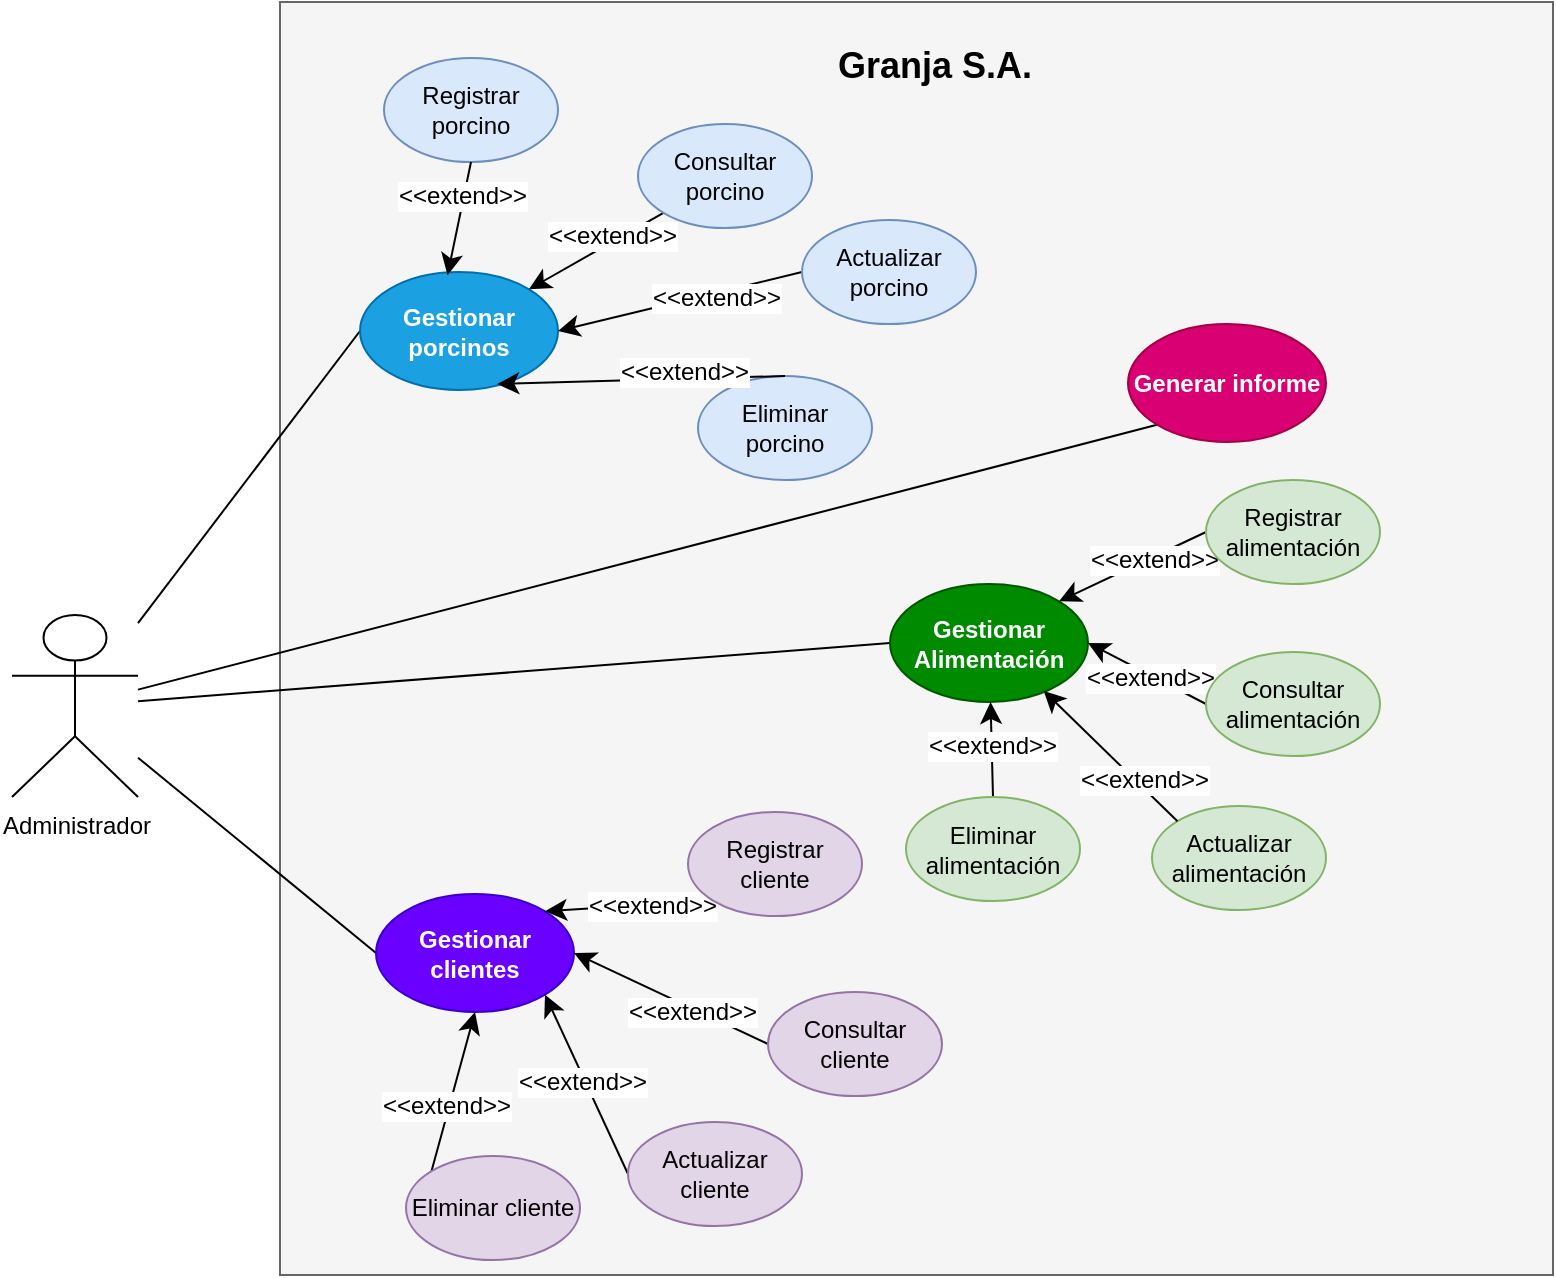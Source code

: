 <mxfile version="28.1.1">
  <diagram name="Página-1" id="gbBm3O7HYZ3LbT1UAqhM">
    <mxGraphModel dx="1303" dy="734" grid="0" gridSize="10" guides="1" tooltips="1" connect="1" arrows="1" fold="1" page="0" pageScale="1" pageWidth="827" pageHeight="1169" math="0" shadow="0">
      <root>
        <mxCell id="0" />
        <mxCell id="1" parent="0" />
        <mxCell id="u2rl3dbb-hcfmXuqSU7z-1" value="Administrador" style="shape=umlActor;verticalLabelPosition=bottom;verticalAlign=top;html=1;outlineConnect=0;" vertex="1" parent="1">
          <mxGeometry x="203" y="434.5" width="63" height="91" as="geometry" />
        </mxCell>
        <mxCell id="u2rl3dbb-hcfmXuqSU7z-2" value="" style="whiteSpace=wrap;html=1;aspect=fixed;fillColor=#f5f5f5;fontColor=#333333;strokeColor=#666666;" vertex="1" parent="1">
          <mxGeometry x="337" y="128" width="636.5" height="636.5" as="geometry" />
        </mxCell>
        <mxCell id="u2rl3dbb-hcfmXuqSU7z-55" style="edgeStyle=none;curved=1;rounded=0;orthogonalLoop=1;jettySize=auto;html=1;exitX=0;exitY=0.5;exitDx=0;exitDy=0;fontSize=12;endArrow=none;endFill=0;" edge="1" parent="1" source="u2rl3dbb-hcfmXuqSU7z-3" target="u2rl3dbb-hcfmXuqSU7z-1">
          <mxGeometry relative="1" as="geometry" />
        </mxCell>
        <mxCell id="u2rl3dbb-hcfmXuqSU7z-3" value="Gestionar porcinos" style="ellipse;whiteSpace=wrap;html=1;fillColor=#1ba1e2;strokeColor=#006EAF;fontColor=#ffffff;fontStyle=1" vertex="1" parent="1">
          <mxGeometry x="377" y="263" width="99" height="59" as="geometry" />
        </mxCell>
        <mxCell id="u2rl3dbb-hcfmXuqSU7z-4" value="Registrar porcino" style="ellipse;whiteSpace=wrap;html=1;fillColor=#dae8fc;strokeColor=#6c8ebf;" vertex="1" parent="1">
          <mxGeometry x="389" y="156" width="87" height="52" as="geometry" />
        </mxCell>
        <mxCell id="u2rl3dbb-hcfmXuqSU7z-45" style="edgeStyle=none;curved=1;rounded=0;orthogonalLoop=1;jettySize=auto;html=1;exitX=0;exitY=1;exitDx=0;exitDy=0;entryX=1;entryY=0;entryDx=0;entryDy=0;fontSize=12;startSize=8;endSize=8;" edge="1" parent="1" source="u2rl3dbb-hcfmXuqSU7z-5" target="u2rl3dbb-hcfmXuqSU7z-3">
          <mxGeometry relative="1" as="geometry" />
        </mxCell>
        <mxCell id="u2rl3dbb-hcfmXuqSU7z-48" value="&amp;lt;&amp;lt;extend&amp;gt;&amp;gt;" style="edgeLabel;html=1;align=center;verticalAlign=middle;resizable=0;points=[];fontSize=12;" vertex="1" connectable="0" parent="u2rl3dbb-hcfmXuqSU7z-45">
          <mxGeometry x="-0.277" y="-3" relative="1" as="geometry">
            <mxPoint as="offset" />
          </mxGeometry>
        </mxCell>
        <mxCell id="u2rl3dbb-hcfmXuqSU7z-5" value="Consultar porcino" style="ellipse;whiteSpace=wrap;html=1;fillColor=#dae8fc;strokeColor=#6c8ebf;" vertex="1" parent="1">
          <mxGeometry x="516" y="189" width="87" height="52" as="geometry" />
        </mxCell>
        <mxCell id="u2rl3dbb-hcfmXuqSU7z-44" style="edgeStyle=none;curved=1;rounded=0;orthogonalLoop=1;jettySize=auto;html=1;exitX=0;exitY=0.5;exitDx=0;exitDy=0;entryX=1;entryY=0.5;entryDx=0;entryDy=0;fontSize=12;startSize=8;endSize=8;" edge="1" parent="1" source="u2rl3dbb-hcfmXuqSU7z-6" target="u2rl3dbb-hcfmXuqSU7z-3">
          <mxGeometry relative="1" as="geometry" />
        </mxCell>
        <mxCell id="u2rl3dbb-hcfmXuqSU7z-49" value="&amp;lt;&amp;lt;extend&amp;gt;&amp;gt;" style="edgeLabel;html=1;align=center;verticalAlign=middle;resizable=0;points=[];fontSize=12;" vertex="1" connectable="0" parent="u2rl3dbb-hcfmXuqSU7z-44">
          <mxGeometry x="-0.281" y="2" relative="1" as="geometry">
            <mxPoint as="offset" />
          </mxGeometry>
        </mxCell>
        <mxCell id="u2rl3dbb-hcfmXuqSU7z-6" value="Actualizar porcino" style="ellipse;whiteSpace=wrap;html=1;fillColor=#dae8fc;strokeColor=#6c8ebf;" vertex="1" parent="1">
          <mxGeometry x="598" y="237" width="87" height="52" as="geometry" />
        </mxCell>
        <mxCell id="u2rl3dbb-hcfmXuqSU7z-7" value="Eliminar porcino" style="ellipse;whiteSpace=wrap;html=1;fillColor=#dae8fc;strokeColor=#6c8ebf;" vertex="1" parent="1">
          <mxGeometry x="546" y="315" width="87" height="52" as="geometry" />
        </mxCell>
        <mxCell id="u2rl3dbb-hcfmXuqSU7z-58" style="edgeStyle=none;curved=1;rounded=0;orthogonalLoop=1;jettySize=auto;html=1;exitX=0;exitY=0.5;exitDx=0;exitDy=0;fontSize=12;endArrow=none;endFill=0;" edge="1" parent="1" source="u2rl3dbb-hcfmXuqSU7z-8" target="u2rl3dbb-hcfmXuqSU7z-1">
          <mxGeometry relative="1" as="geometry" />
        </mxCell>
        <mxCell id="u2rl3dbb-hcfmXuqSU7z-8" value="Gestionar clientes" style="ellipse;whiteSpace=wrap;html=1;fillColor=#6a00ff;fontColor=#ffffff;strokeColor=#3700CC;fontStyle=1" vertex="1" parent="1">
          <mxGeometry x="385" y="574" width="99" height="59" as="geometry" />
        </mxCell>
        <mxCell id="u2rl3dbb-hcfmXuqSU7z-26" style="edgeStyle=none;curved=1;rounded=0;orthogonalLoop=1;jettySize=auto;html=1;exitX=0;exitY=1;exitDx=0;exitDy=0;entryX=1;entryY=0;entryDx=0;entryDy=0;fontSize=12;startSize=8;endSize=8;" edge="1" parent="1" source="u2rl3dbb-hcfmXuqSU7z-9" target="u2rl3dbb-hcfmXuqSU7z-8">
          <mxGeometry relative="1" as="geometry" />
        </mxCell>
        <mxCell id="u2rl3dbb-hcfmXuqSU7z-31" value="&amp;lt;&amp;lt;extend&amp;gt;&amp;gt;" style="edgeLabel;html=1;align=center;verticalAlign=middle;resizable=0;points=[];fontSize=12;" vertex="1" connectable="0" parent="u2rl3dbb-hcfmXuqSU7z-26">
          <mxGeometry x="-0.26" relative="1" as="geometry">
            <mxPoint as="offset" />
          </mxGeometry>
        </mxCell>
        <mxCell id="u2rl3dbb-hcfmXuqSU7z-9" value="Registrar cliente" style="ellipse;whiteSpace=wrap;html=1;fillColor=#e1d5e7;strokeColor=#9673a6;" vertex="1" parent="1">
          <mxGeometry x="541" y="533" width="87" height="52" as="geometry" />
        </mxCell>
        <mxCell id="u2rl3dbb-hcfmXuqSU7z-27" style="edgeStyle=none;curved=1;rounded=0;orthogonalLoop=1;jettySize=auto;html=1;exitX=0;exitY=0.5;exitDx=0;exitDy=0;entryX=1;entryY=0.5;entryDx=0;entryDy=0;fontSize=12;startSize=8;endSize=8;" edge="1" parent="1" source="u2rl3dbb-hcfmXuqSU7z-10" target="u2rl3dbb-hcfmXuqSU7z-8">
          <mxGeometry relative="1" as="geometry" />
        </mxCell>
        <mxCell id="u2rl3dbb-hcfmXuqSU7z-30" value="&amp;lt;&amp;lt;extend&amp;gt;&amp;gt;" style="edgeLabel;html=1;align=center;verticalAlign=middle;resizable=0;points=[];fontSize=12;" vertex="1" connectable="0" parent="u2rl3dbb-hcfmXuqSU7z-27">
          <mxGeometry x="-0.221" y="1" relative="1" as="geometry">
            <mxPoint as="offset" />
          </mxGeometry>
        </mxCell>
        <mxCell id="u2rl3dbb-hcfmXuqSU7z-10" value="Consultar cliente" style="ellipse;whiteSpace=wrap;html=1;fillColor=#e1d5e7;strokeColor=#9673a6;" vertex="1" parent="1">
          <mxGeometry x="581" y="623" width="87" height="52" as="geometry" />
        </mxCell>
        <mxCell id="u2rl3dbb-hcfmXuqSU7z-28" style="edgeStyle=none;curved=1;rounded=0;orthogonalLoop=1;jettySize=auto;html=1;exitX=0;exitY=0.5;exitDx=0;exitDy=0;entryX=1;entryY=1;entryDx=0;entryDy=0;fontSize=12;startSize=8;endSize=8;" edge="1" parent="1" source="u2rl3dbb-hcfmXuqSU7z-11" target="u2rl3dbb-hcfmXuqSU7z-8">
          <mxGeometry relative="1" as="geometry" />
        </mxCell>
        <mxCell id="u2rl3dbb-hcfmXuqSU7z-32" value="&amp;lt;&amp;lt;extend&amp;gt;&amp;gt;" style="edgeLabel;html=1;align=center;verticalAlign=middle;resizable=0;points=[];fontSize=12;" vertex="1" connectable="0" parent="u2rl3dbb-hcfmXuqSU7z-28">
          <mxGeometry x="0.052" y="2" relative="1" as="geometry">
            <mxPoint as="offset" />
          </mxGeometry>
        </mxCell>
        <mxCell id="u2rl3dbb-hcfmXuqSU7z-11" value="Actualizar cliente" style="ellipse;whiteSpace=wrap;html=1;fillColor=#e1d5e7;strokeColor=#9673a6;" vertex="1" parent="1">
          <mxGeometry x="511" y="688" width="87" height="52" as="geometry" />
        </mxCell>
        <mxCell id="u2rl3dbb-hcfmXuqSU7z-29" style="edgeStyle=none;curved=1;rounded=0;orthogonalLoop=1;jettySize=auto;html=1;exitX=0;exitY=0;exitDx=0;exitDy=0;entryX=0.5;entryY=1;entryDx=0;entryDy=0;fontSize=12;startSize=8;endSize=8;" edge="1" parent="1" source="u2rl3dbb-hcfmXuqSU7z-12" target="u2rl3dbb-hcfmXuqSU7z-8">
          <mxGeometry relative="1" as="geometry" />
        </mxCell>
        <mxCell id="u2rl3dbb-hcfmXuqSU7z-33" value="&amp;lt;&amp;lt;extend&amp;gt;&amp;gt;" style="edgeLabel;html=1;align=center;verticalAlign=middle;resizable=0;points=[];fontSize=12;" vertex="1" connectable="0" parent="u2rl3dbb-hcfmXuqSU7z-29">
          <mxGeometry x="-0.182" y="2" relative="1" as="geometry">
            <mxPoint as="offset" />
          </mxGeometry>
        </mxCell>
        <mxCell id="u2rl3dbb-hcfmXuqSU7z-12" value="Eliminar cliente" style="ellipse;whiteSpace=wrap;html=1;fillColor=#e1d5e7;strokeColor=#9673a6;" vertex="1" parent="1">
          <mxGeometry x="400" y="705" width="87" height="52" as="geometry" />
        </mxCell>
        <mxCell id="u2rl3dbb-hcfmXuqSU7z-57" style="edgeStyle=none;curved=1;rounded=0;orthogonalLoop=1;jettySize=auto;html=1;exitX=0;exitY=0.5;exitDx=0;exitDy=0;fontSize=12;endArrow=none;endFill=0;" edge="1" parent="1" source="u2rl3dbb-hcfmXuqSU7z-13" target="u2rl3dbb-hcfmXuqSU7z-1">
          <mxGeometry relative="1" as="geometry" />
        </mxCell>
        <mxCell id="u2rl3dbb-hcfmXuqSU7z-13" value="Gestionar Alimentación" style="ellipse;whiteSpace=wrap;html=1;fillColor=#008a00;fontColor=#ffffff;strokeColor=#005700;fontStyle=1" vertex="1" parent="1">
          <mxGeometry x="642" y="419" width="99" height="59" as="geometry" />
        </mxCell>
        <mxCell id="u2rl3dbb-hcfmXuqSU7z-36" style="edgeStyle=none;curved=1;rounded=0;orthogonalLoop=1;jettySize=auto;html=1;exitX=0;exitY=0.5;exitDx=0;exitDy=0;entryX=1;entryY=0;entryDx=0;entryDy=0;fontSize=12;startSize=8;endSize=8;" edge="1" parent="1" source="u2rl3dbb-hcfmXuqSU7z-14" target="u2rl3dbb-hcfmXuqSU7z-13">
          <mxGeometry relative="1" as="geometry" />
        </mxCell>
        <mxCell id="u2rl3dbb-hcfmXuqSU7z-42" value="&amp;lt;&amp;lt;extend&amp;gt;&amp;gt;" style="edgeLabel;html=1;align=center;verticalAlign=middle;resizable=0;points=[];fontSize=12;" vertex="1" connectable="0" parent="u2rl3dbb-hcfmXuqSU7z-36">
          <mxGeometry x="-0.275" y="1" relative="1" as="geometry">
            <mxPoint as="offset" />
          </mxGeometry>
        </mxCell>
        <mxCell id="u2rl3dbb-hcfmXuqSU7z-14" value="Registrar alimentación" style="ellipse;whiteSpace=wrap;html=1;fillColor=#d5e8d4;strokeColor=#82b366;" vertex="1" parent="1">
          <mxGeometry x="800" y="367" width="87" height="52" as="geometry" />
        </mxCell>
        <mxCell id="u2rl3dbb-hcfmXuqSU7z-38" style="edgeStyle=none;curved=1;rounded=0;orthogonalLoop=1;jettySize=auto;html=1;exitX=0;exitY=0.5;exitDx=0;exitDy=0;entryX=1;entryY=0.5;entryDx=0;entryDy=0;fontSize=12;startSize=8;endSize=8;" edge="1" parent="1" source="u2rl3dbb-hcfmXuqSU7z-15" target="u2rl3dbb-hcfmXuqSU7z-13">
          <mxGeometry relative="1" as="geometry" />
        </mxCell>
        <mxCell id="u2rl3dbb-hcfmXuqSU7z-41" value="&amp;lt;&amp;lt;extend&amp;gt;&amp;gt;" style="edgeLabel;html=1;align=center;verticalAlign=middle;resizable=0;points=[];fontSize=12;" vertex="1" connectable="0" parent="u2rl3dbb-hcfmXuqSU7z-38">
          <mxGeometry x="-0.066" y="1" relative="1" as="geometry">
            <mxPoint as="offset" />
          </mxGeometry>
        </mxCell>
        <mxCell id="u2rl3dbb-hcfmXuqSU7z-15" value="Consultar alimentación" style="ellipse;whiteSpace=wrap;html=1;fillColor=#d5e8d4;strokeColor=#82b366;" vertex="1" parent="1">
          <mxGeometry x="800" y="453" width="87" height="52" as="geometry" />
        </mxCell>
        <mxCell id="u2rl3dbb-hcfmXuqSU7z-16" value="Actualizar alimentación" style="ellipse;whiteSpace=wrap;html=1;fillColor=#d5e8d4;strokeColor=#82b366;" vertex="1" parent="1">
          <mxGeometry x="773" y="530" width="87" height="52" as="geometry" />
        </mxCell>
        <mxCell id="u2rl3dbb-hcfmXuqSU7z-34" style="edgeStyle=none;curved=1;rounded=0;orthogonalLoop=1;jettySize=auto;html=1;exitX=0.5;exitY=0;exitDx=0;exitDy=0;fontSize=12;startSize=8;endSize=8;" edge="1" parent="1" source="u2rl3dbb-hcfmXuqSU7z-17" target="u2rl3dbb-hcfmXuqSU7z-13">
          <mxGeometry relative="1" as="geometry" />
        </mxCell>
        <mxCell id="u2rl3dbb-hcfmXuqSU7z-40" value="&amp;lt;&amp;lt;extend&amp;gt;&amp;gt;" style="edgeLabel;html=1;align=center;verticalAlign=middle;resizable=0;points=[];fontSize=12;" vertex="1" connectable="0" parent="u2rl3dbb-hcfmXuqSU7z-34">
          <mxGeometry x="0.073" relative="1" as="geometry">
            <mxPoint as="offset" />
          </mxGeometry>
        </mxCell>
        <mxCell id="u2rl3dbb-hcfmXuqSU7z-17" value="Eliminar alimentación" style="ellipse;whiteSpace=wrap;html=1;fillColor=#d5e8d4;strokeColor=#82b366;" vertex="1" parent="1">
          <mxGeometry x="650" y="525.5" width="87" height="52" as="geometry" />
        </mxCell>
        <mxCell id="u2rl3dbb-hcfmXuqSU7z-56" style="edgeStyle=none;curved=1;rounded=0;orthogonalLoop=1;jettySize=auto;html=1;exitX=0;exitY=1;exitDx=0;exitDy=0;fontSize=12;endArrow=none;endFill=0;" edge="1" parent="1" source="u2rl3dbb-hcfmXuqSU7z-18" target="u2rl3dbb-hcfmXuqSU7z-1">
          <mxGeometry relative="1" as="geometry" />
        </mxCell>
        <mxCell id="u2rl3dbb-hcfmXuqSU7z-18" value="Generar informe" style="ellipse;whiteSpace=wrap;html=1;fillColor=#d80073;fontColor=#ffffff;strokeColor=#A50040;fontStyle=1" vertex="1" parent="1">
          <mxGeometry x="761" y="289" width="99" height="59" as="geometry" />
        </mxCell>
        <mxCell id="u2rl3dbb-hcfmXuqSU7z-37" style="edgeStyle=none;curved=1;rounded=0;orthogonalLoop=1;jettySize=auto;html=1;exitX=0;exitY=0;exitDx=0;exitDy=0;entryX=0.776;entryY=0.905;entryDx=0;entryDy=0;entryPerimeter=0;fontSize=12;startSize=8;endSize=8;" edge="1" parent="1" source="u2rl3dbb-hcfmXuqSU7z-16" target="u2rl3dbb-hcfmXuqSU7z-13">
          <mxGeometry relative="1" as="geometry" />
        </mxCell>
        <mxCell id="u2rl3dbb-hcfmXuqSU7z-39" value="&amp;lt;&amp;lt;extend&amp;gt;&amp;gt;" style="edgeLabel;html=1;align=center;verticalAlign=middle;resizable=0;points=[];fontSize=12;" vertex="1" connectable="0" parent="u2rl3dbb-hcfmXuqSU7z-37">
          <mxGeometry x="-0.42" y="-3" relative="1" as="geometry">
            <mxPoint as="offset" />
          </mxGeometry>
        </mxCell>
        <mxCell id="u2rl3dbb-hcfmXuqSU7z-46" style="edgeStyle=none;curved=1;rounded=0;orthogonalLoop=1;jettySize=auto;html=1;exitX=0.5;exitY=1;exitDx=0;exitDy=0;entryX=0.442;entryY=0.027;entryDx=0;entryDy=0;entryPerimeter=0;fontSize=12;startSize=8;endSize=8;" edge="1" parent="1" source="u2rl3dbb-hcfmXuqSU7z-4" target="u2rl3dbb-hcfmXuqSU7z-3">
          <mxGeometry relative="1" as="geometry" />
        </mxCell>
        <mxCell id="u2rl3dbb-hcfmXuqSU7z-47" value="&amp;lt;&amp;lt;extend&amp;gt;&amp;gt;" style="edgeLabel;html=1;align=center;verticalAlign=middle;resizable=0;points=[];fontSize=12;" vertex="1" connectable="0" parent="u2rl3dbb-hcfmXuqSU7z-46">
          <mxGeometry x="-0.391" y="-1" relative="1" as="geometry">
            <mxPoint as="offset" />
          </mxGeometry>
        </mxCell>
        <mxCell id="u2rl3dbb-hcfmXuqSU7z-51" style="edgeStyle=none;curved=1;rounded=0;orthogonalLoop=1;jettySize=auto;html=1;exitX=0.5;exitY=0;exitDx=0;exitDy=0;entryX=0.693;entryY=0.949;entryDx=0;entryDy=0;entryPerimeter=0;fontSize=12;startSize=8;endSize=8;" edge="1" parent="1" source="u2rl3dbb-hcfmXuqSU7z-7" target="u2rl3dbb-hcfmXuqSU7z-3">
          <mxGeometry relative="1" as="geometry" />
        </mxCell>
        <mxCell id="u2rl3dbb-hcfmXuqSU7z-52" value="&amp;lt;&amp;lt;extend&amp;gt;&amp;gt;" style="edgeLabel;html=1;align=center;verticalAlign=middle;resizable=0;points=[];fontSize=12;" vertex="1" connectable="0" parent="u2rl3dbb-hcfmXuqSU7z-51">
          <mxGeometry x="-0.29" y="-4" relative="1" as="geometry">
            <mxPoint as="offset" />
          </mxGeometry>
        </mxCell>
        <mxCell id="u2rl3dbb-hcfmXuqSU7z-53" value="Granja S.A." style="text;html=1;align=center;verticalAlign=middle;whiteSpace=wrap;rounded=0;fontStyle=1;fontSize=18;" vertex="1" parent="1">
          <mxGeometry x="609" y="145" width="111" height="30" as="geometry" />
        </mxCell>
      </root>
    </mxGraphModel>
  </diagram>
</mxfile>
